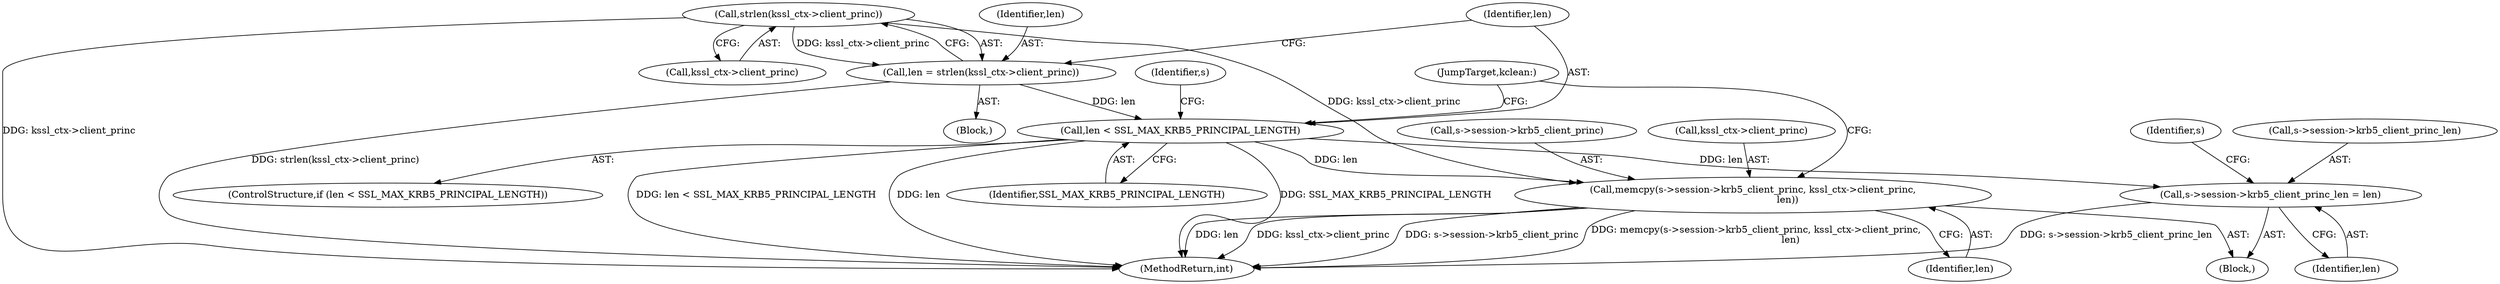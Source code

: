 digraph "0_openssl_3c66a669dfc7b3792f7af0758ea26fe8502ce70c@API" {
"1001211" [label="(Call,strlen(kssl_ctx->client_princ))"];
"1001209" [label="(Call,len = strlen(kssl_ctx->client_princ))"];
"1001216" [label="(Call,len < SSL_MAX_KRB5_PRINCIPAL_LENGTH)"];
"1001220" [label="(Call,s->session->krb5_client_princ_len = len)"];
"1001227" [label="(Call,memcpy(s->session->krb5_client_princ, kssl_ctx->client_princ,\n                       len))"];
"1001215" [label="(ControlStructure,if (len < SSL_MAX_KRB5_PRINCIPAL_LENGTH))"];
"1001219" [label="(Block,)"];
"1001211" [label="(Call,strlen(kssl_ctx->client_princ))"];
"1001228" [label="(Call,s->session->krb5_client_princ)"];
"1001233" [label="(Call,kssl_ctx->client_princ)"];
"1001223" [label="(Identifier,s)"];
"1001220" [label="(Call,s->session->krb5_client_princ_len = len)"];
"1001212" [label="(Call,kssl_ctx->client_princ)"];
"1001226" [label="(Identifier,len)"];
"1001216" [label="(Call,len < SSL_MAX_KRB5_PRINCIPAL_LENGTH)"];
"1002163" [label="(MethodReturn,int)"];
"1001210" [label="(Identifier,len)"];
"1001207" [label="(Block,)"];
"1001230" [label="(Identifier,s)"];
"1001218" [label="(Identifier,SSL_MAX_KRB5_PRINCIPAL_LENGTH)"];
"1001237" [label="(JumpTarget,kclean:)"];
"1001217" [label="(Identifier,len)"];
"1001209" [label="(Call,len = strlen(kssl_ctx->client_princ))"];
"1001221" [label="(Call,s->session->krb5_client_princ_len)"];
"1001236" [label="(Identifier,len)"];
"1001227" [label="(Call,memcpy(s->session->krb5_client_princ, kssl_ctx->client_princ,\n                       len))"];
"1001211" -> "1001209"  [label="AST: "];
"1001211" -> "1001212"  [label="CFG: "];
"1001212" -> "1001211"  [label="AST: "];
"1001209" -> "1001211"  [label="CFG: "];
"1001211" -> "1002163"  [label="DDG: kssl_ctx->client_princ"];
"1001211" -> "1001209"  [label="DDG: kssl_ctx->client_princ"];
"1001211" -> "1001227"  [label="DDG: kssl_ctx->client_princ"];
"1001209" -> "1001207"  [label="AST: "];
"1001210" -> "1001209"  [label="AST: "];
"1001217" -> "1001209"  [label="CFG: "];
"1001209" -> "1002163"  [label="DDG: strlen(kssl_ctx->client_princ)"];
"1001209" -> "1001216"  [label="DDG: len"];
"1001216" -> "1001215"  [label="AST: "];
"1001216" -> "1001218"  [label="CFG: "];
"1001217" -> "1001216"  [label="AST: "];
"1001218" -> "1001216"  [label="AST: "];
"1001223" -> "1001216"  [label="CFG: "];
"1001237" -> "1001216"  [label="CFG: "];
"1001216" -> "1002163"  [label="DDG: SSL_MAX_KRB5_PRINCIPAL_LENGTH"];
"1001216" -> "1002163"  [label="DDG: len < SSL_MAX_KRB5_PRINCIPAL_LENGTH"];
"1001216" -> "1002163"  [label="DDG: len"];
"1001216" -> "1001220"  [label="DDG: len"];
"1001216" -> "1001227"  [label="DDG: len"];
"1001220" -> "1001219"  [label="AST: "];
"1001220" -> "1001226"  [label="CFG: "];
"1001221" -> "1001220"  [label="AST: "];
"1001226" -> "1001220"  [label="AST: "];
"1001230" -> "1001220"  [label="CFG: "];
"1001220" -> "1002163"  [label="DDG: s->session->krb5_client_princ_len"];
"1001227" -> "1001219"  [label="AST: "];
"1001227" -> "1001236"  [label="CFG: "];
"1001228" -> "1001227"  [label="AST: "];
"1001233" -> "1001227"  [label="AST: "];
"1001236" -> "1001227"  [label="AST: "];
"1001237" -> "1001227"  [label="CFG: "];
"1001227" -> "1002163"  [label="DDG: kssl_ctx->client_princ"];
"1001227" -> "1002163"  [label="DDG: s->session->krb5_client_princ"];
"1001227" -> "1002163"  [label="DDG: memcpy(s->session->krb5_client_princ, kssl_ctx->client_princ,\n                       len)"];
"1001227" -> "1002163"  [label="DDG: len"];
}
